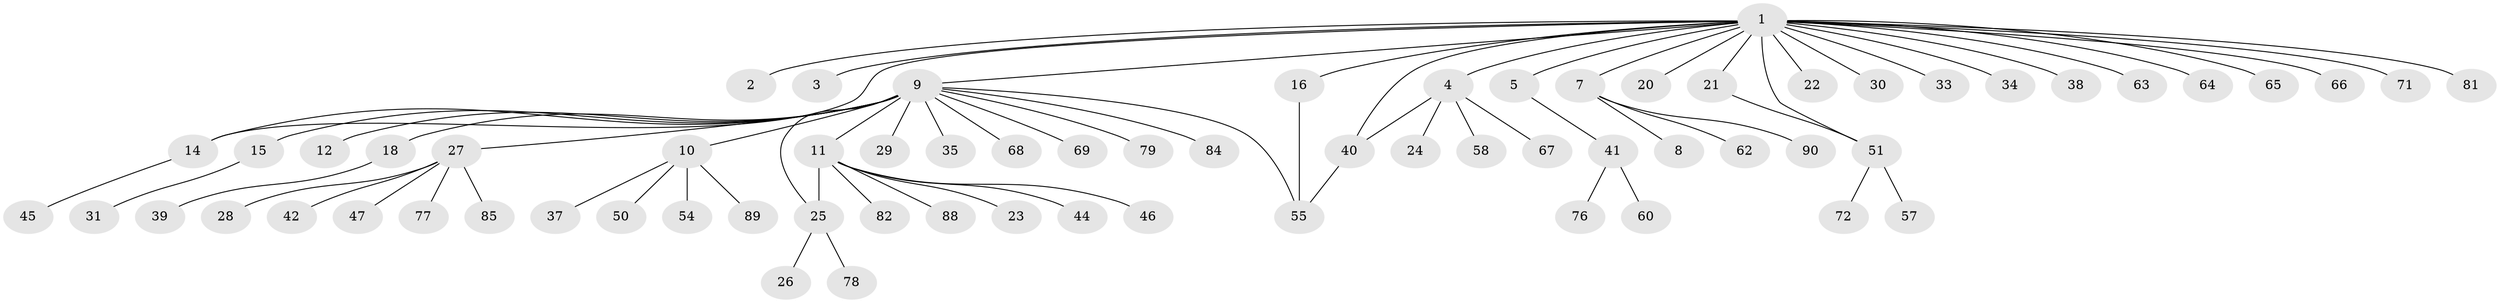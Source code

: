 // original degree distribution, {18: 0.011111111111111112, 1: 0.6555555555555556, 6: 0.022222222222222223, 2: 0.13333333333333333, 7: 0.044444444444444446, 4: 0.05555555555555555, 11: 0.011111111111111112, 3: 0.05555555555555555, 5: 0.011111111111111112}
// Generated by graph-tools (version 1.1) at 2025/41/03/06/25 10:41:46]
// undirected, 68 vertices, 73 edges
graph export_dot {
graph [start="1"]
  node [color=gray90,style=filled];
  1 [super="+6"];
  2;
  3;
  4 [super="+19"];
  5;
  7 [super="+80"];
  8;
  9 [super="+17"];
  10 [super="+13"];
  11 [super="+52"];
  12 [super="+49"];
  14 [super="+53"];
  15 [super="+70"];
  16 [super="+36"];
  18;
  20;
  21;
  22 [super="+75"];
  23 [super="+83"];
  24;
  25;
  26 [super="+43"];
  27 [super="+32"];
  28;
  29;
  30;
  31;
  33;
  34 [super="+73"];
  35;
  37;
  38;
  39;
  40 [super="+86"];
  41 [super="+56"];
  42;
  44;
  45 [super="+48"];
  46;
  47;
  50;
  51 [super="+61"];
  54;
  55;
  57 [super="+59"];
  58;
  60;
  62;
  63;
  64;
  65;
  66 [super="+74"];
  67;
  68;
  69;
  71;
  72;
  76;
  77;
  78;
  79;
  81;
  82;
  84;
  85 [super="+87"];
  88;
  89;
  90;
  1 -- 2;
  1 -- 3;
  1 -- 4;
  1 -- 5;
  1 -- 7;
  1 -- 14;
  1 -- 16;
  1 -- 21;
  1 -- 30;
  1 -- 33;
  1 -- 40;
  1 -- 51;
  1 -- 63;
  1 -- 65;
  1 -- 66;
  1 -- 71;
  1 -- 81;
  1 -- 64;
  1 -- 34;
  1 -- 20;
  1 -- 38;
  1 -- 22;
  1 -- 9;
  4 -- 24;
  4 -- 40;
  4 -- 58;
  4 -- 67;
  5 -- 41;
  7 -- 8;
  7 -- 62;
  7 -- 90;
  9 -- 10;
  9 -- 11;
  9 -- 12;
  9 -- 15;
  9 -- 29;
  9 -- 35;
  9 -- 68;
  9 -- 79;
  9 -- 84;
  9 -- 18;
  9 -- 25;
  9 -- 69;
  9 -- 55;
  9 -- 27;
  9 -- 14;
  10 -- 37;
  10 -- 50;
  10 -- 54;
  10 -- 89;
  11 -- 23 [weight=2];
  11 -- 25;
  11 -- 44;
  11 -- 46;
  11 -- 82;
  11 -- 88;
  14 -- 45;
  15 -- 31;
  16 -- 55;
  18 -- 39;
  21 -- 51;
  25 -- 26;
  25 -- 78;
  27 -- 28;
  27 -- 42;
  27 -- 47;
  27 -- 77;
  27 -- 85;
  40 -- 55;
  41 -- 60;
  41 -- 76;
  51 -- 57;
  51 -- 72;
}
